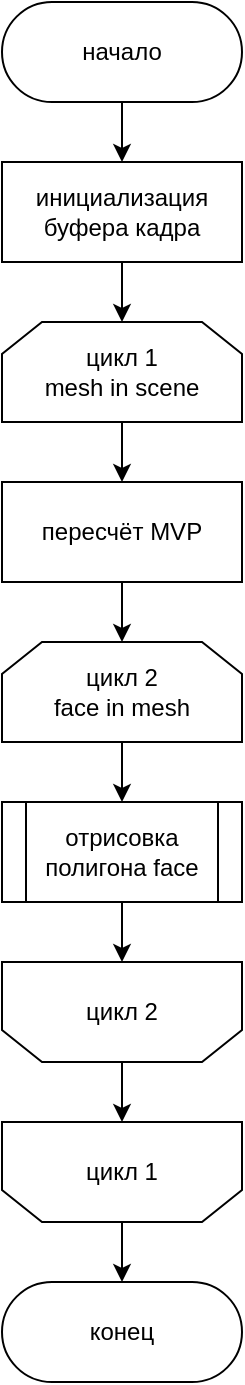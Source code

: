 <mxfile version="15.8.7" type="device" pages="3"><diagram id="R_D0q8kYQ1sxNgOeD_cc" name="fast"><mxGraphModel dx="1422" dy="905" grid="1" gridSize="10" guides="1" tooltips="1" connect="1" arrows="1" fold="1" page="1" pageScale="1" pageWidth="850" pageHeight="1100" math="0" shadow="0"><root><mxCell id="0"/><mxCell id="1" parent="0"/><mxCell id="17" style="edgeStyle=none;html=1;" parent="1" source="2" target="4" edge="1"><mxGeometry relative="1" as="geometry"/></mxCell><mxCell id="2" value="начало" style="rounded=1;whiteSpace=wrap;html=1;arcSize=50;" parent="1" vertex="1"><mxGeometry x="365" y="190" width="120" height="50" as="geometry"/></mxCell><mxCell id="3" value="конец" style="rounded=1;whiteSpace=wrap;html=1;arcSize=50;" parent="1" vertex="1"><mxGeometry x="365" y="830" width="120" height="50" as="geometry"/></mxCell><mxCell id="18" style="edgeStyle=none;html=1;" parent="1" source="4" target="6" edge="1"><mxGeometry relative="1" as="geometry"/></mxCell><mxCell id="4" value="инициализация буфера кадра" style="rounded=0;whiteSpace=wrap;html=1;" parent="1" vertex="1"><mxGeometry x="365" y="270" width="120" height="50" as="geometry"/></mxCell><mxCell id="22" style="edgeStyle=orthogonalEdgeStyle;html=1;" parent="1" source="6" target="10" edge="1"><mxGeometry relative="1" as="geometry"/></mxCell><mxCell id="6" value="цикл 1&lt;br&gt;mesh in scene" style="shape=loopLimit;whiteSpace=wrap;html=1;" parent="1" vertex="1"><mxGeometry x="365" y="350" width="120" height="50" as="geometry"/></mxCell><mxCell id="20" style="edgeStyle=orthogonalEdgeStyle;html=1;" parent="1" source="7" target="3" edge="1"><mxGeometry relative="1" as="geometry"/></mxCell><mxCell id="7" value="цикл 1" style="shape=loopLimit;whiteSpace=wrap;html=1;direction=west;" parent="1" vertex="1"><mxGeometry x="365" y="750" width="120" height="50" as="geometry"/></mxCell><mxCell id="15" style="edgeStyle=none;html=1;" parent="1" source="8" target="13" edge="1"><mxGeometry relative="1" as="geometry"/></mxCell><mxCell id="8" value="отрисовка полигона face" style="shape=process;whiteSpace=wrap;html=1;backgroundOutline=1;" parent="1" vertex="1"><mxGeometry x="365" y="590" width="120" height="50" as="geometry"/></mxCell><mxCell id="16" style="edgeStyle=none;html=1;" parent="1" source="10" target="12" edge="1"><mxGeometry relative="1" as="geometry"/></mxCell><mxCell id="10" value="пересчёт MVP" style="rounded=0;whiteSpace=wrap;html=1;" parent="1" vertex="1"><mxGeometry x="365" y="430" width="120" height="50" as="geometry"/></mxCell><mxCell id="14" style="edgeStyle=none;html=1;" parent="1" source="12" target="8" edge="1"><mxGeometry relative="1" as="geometry"/></mxCell><mxCell id="12" value="цикл 2&lt;br&gt;face in mesh" style="shape=loopLimit;whiteSpace=wrap;html=1;" parent="1" vertex="1"><mxGeometry x="365" y="510" width="120" height="50" as="geometry"/></mxCell><mxCell id="21" style="edgeStyle=orthogonalEdgeStyle;html=1;" parent="1" source="13" target="7" edge="1"><mxGeometry relative="1" as="geometry"/></mxCell><mxCell id="13" value="цикл 2" style="shape=loopLimit;whiteSpace=wrap;html=1;direction=west;" parent="1" vertex="1"><mxGeometry x="365" y="670" width="120" height="50" as="geometry"/></mxCell></root></mxGraphModel></diagram><diagram id="SSrSrrBjZCCvqvKjDn0n" name="draw-face"><mxGraphModel dx="1185" dy="754" grid="1" gridSize="10" guides="1" tooltips="1" connect="1" arrows="1" fold="1" page="1" pageScale="1" pageWidth="850" pageHeight="1100" math="0" shadow="0"><root><mxCell id="G0he2C45qg6hBuPShCKI-0"/><mxCell id="G0he2C45qg6hBuPShCKI-1" parent="G0he2C45qg6hBuPShCKI-0"/><mxCell id="nqAhGIpaKgUJMUDz5xZU-0" style="edgeStyle=none;html=1;" edge="1" parent="G0he2C45qg6hBuPShCKI-1" source="nqAhGIpaKgUJMUDz5xZU-1" target="nqAhGIpaKgUJMUDz5xZU-3"><mxGeometry relative="1" as="geometry"/></mxCell><mxCell id="nqAhGIpaKgUJMUDz5xZU-1" value="начало" style="rounded=1;whiteSpace=wrap;html=1;arcSize=50;" vertex="1" parent="G0he2C45qg6hBuPShCKI-1"><mxGeometry x="405" y="330" width="140" height="50" as="geometry"/></mxCell><mxCell id="nqAhGIpaKgUJMUDz5xZU-7" style="edgeStyle=orthogonalEdgeStyle;rounded=0;orthogonalLoop=1;jettySize=auto;html=1;" edge="1" parent="G0he2C45qg6hBuPShCKI-1" source="nqAhGIpaKgUJMUDz5xZU-3" target="nqAhGIpaKgUJMUDz5xZU-6"><mxGeometry relative="1" as="geometry"/></mxCell><mxCell id="nqAhGIpaKgUJMUDz5xZU-3" value="отсечение полигона пирамидой видимости" style="rounded=0;whiteSpace=wrap;html=1;" vertex="1" parent="G0he2C45qg6hBuPShCKI-1"><mxGeometry x="405" y="410" width="140" height="50" as="geometry"/></mxCell><mxCell id="nqAhGIpaKgUJMUDz5xZU-5" value="конец" style="rounded=1;whiteSpace=wrap;html=1;arcSize=50;" vertex="1" parent="G0he2C45qg6hBuPShCKI-1"><mxGeometry x="405" y="720" width="140" height="50" as="geometry"/></mxCell><mxCell id="nqAhGIpaKgUJMUDz5xZU-9" style="edgeStyle=orthogonalEdgeStyle;rounded=0;orthogonalLoop=1;jettySize=auto;html=1;exitX=0;exitY=0.5;exitDx=0;exitDy=0;entryX=0.5;entryY=0;entryDx=0;entryDy=0;" edge="1" parent="G0he2C45qg6hBuPShCKI-1" source="nqAhGIpaKgUJMUDz5xZU-6" target="nqAhGIpaKgUJMUDz5xZU-8"><mxGeometry relative="1" as="geometry"/></mxCell><mxCell id="nqAhGIpaKgUJMUDz5xZU-11" style="edgeStyle=orthogonalEdgeStyle;rounded=0;orthogonalLoop=1;jettySize=auto;html=1;exitX=1;exitY=0.5;exitDx=0;exitDy=0;" edge="1" parent="G0he2C45qg6hBuPShCKI-1" source="nqAhGIpaKgUJMUDz5xZU-6" target="nqAhGIpaKgUJMUDz5xZU-10"><mxGeometry relative="1" as="geometry"/></mxCell><mxCell id="nqAhGIpaKgUJMUDz5xZU-6" value="lighting = Flat ?" style="rhombus;whiteSpace=wrap;html=1;" vertex="1" parent="G0he2C45qg6hBuPShCKI-1"><mxGeometry x="405" y="490" width="140" height="50" as="geometry"/></mxCell><mxCell id="nqAhGIpaKgUJMUDz5xZU-14" style="edgeStyle=orthogonalEdgeStyle;rounded=0;orthogonalLoop=1;jettySize=auto;html=1;exitX=1;exitY=0.5;exitDx=0;exitDy=0;" edge="1" parent="G0he2C45qg6hBuPShCKI-1" source="nqAhGIpaKgUJMUDz5xZU-8" target="nqAhGIpaKgUJMUDz5xZU-12"><mxGeometry relative="1" as="geometry"/></mxCell><mxCell id="nqAhGIpaKgUJMUDz5xZU-15" style="edgeStyle=orthogonalEdgeStyle;rounded=0;orthogonalLoop=1;jettySize=auto;html=1;exitX=0;exitY=0.5;exitDx=0;exitDy=0;" edge="1" parent="G0he2C45qg6hBuPShCKI-1" source="nqAhGIpaKgUJMUDz5xZU-8" target="nqAhGIpaKgUJMUDz5xZU-13"><mxGeometry relative="1" as="geometry"/></mxCell><mxCell id="nqAhGIpaKgUJMUDz5xZU-8" value="lighting = Gouraud ?" style="rhombus;whiteSpace=wrap;html=1;" vertex="1" parent="G0he2C45qg6hBuPShCKI-1"><mxGeometry x="245" y="540" width="140" height="50" as="geometry"/></mxCell><mxCell id="nqAhGIpaKgUJMUDz5xZU-18" style="edgeStyle=orthogonalEdgeStyle;rounded=0;orthogonalLoop=1;jettySize=auto;html=1;exitX=0.5;exitY=1;exitDx=0;exitDy=0;" edge="1" parent="G0he2C45qg6hBuPShCKI-1" source="nqAhGIpaKgUJMUDz5xZU-10" target="nqAhGIpaKgUJMUDz5xZU-5"><mxGeometry relative="1" as="geometry"><Array as="points"><mxPoint x="635" y="700"/><mxPoint x="475" y="700"/></Array></mxGeometry></mxCell><mxCell id="nqAhGIpaKgUJMUDz5xZU-10" value="однотонная отрисовка" style="shape=process;whiteSpace=wrap;html=1;backgroundOutline=1;fontFamily=Helvetica;fontSize=12;fontColor=rgb(0, 0, 0);align=center;strokeColor=rgb(0, 0, 0);fillColor=rgb(255, 255, 255);" vertex="1" parent="G0he2C45qg6hBuPShCKI-1"><mxGeometry x="565" y="610" width="140" height="50" as="geometry"/></mxCell><mxCell id="nqAhGIpaKgUJMUDz5xZU-17" style="edgeStyle=orthogonalEdgeStyle;rounded=0;orthogonalLoop=1;jettySize=auto;html=1;exitX=0.5;exitY=1;exitDx=0;exitDy=0;entryX=0.5;entryY=0;entryDx=0;entryDy=0;" edge="1" parent="G0he2C45qg6hBuPShCKI-1" source="nqAhGIpaKgUJMUDz5xZU-12" target="nqAhGIpaKgUJMUDz5xZU-5"><mxGeometry relative="1" as="geometry"><mxPoint x="315" y="710" as="targetPoint"/><Array as="points"><mxPoint x="415" y="680"/><mxPoint x="315" y="680"/><mxPoint x="315" y="700"/><mxPoint x="475" y="700"/></Array></mxGeometry></mxCell><mxCell id="nqAhGIpaKgUJMUDz5xZU-12" value="отрисовка по Гуро" style="shape=process;whiteSpace=wrap;html=1;backgroundOutline=1;fontFamily=Helvetica;fontSize=12;fontColor=rgb(0, 0, 0);align=center;strokeColor=rgb(0, 0, 0);fillColor=rgb(255, 255, 255);" vertex="1" parent="G0he2C45qg6hBuPShCKI-1"><mxGeometry x="345" y="610" width="140" height="50" as="geometry"/></mxCell><mxCell id="nqAhGIpaKgUJMUDz5xZU-16" style="edgeStyle=orthogonalEdgeStyle;rounded=0;orthogonalLoop=1;jettySize=auto;html=1;exitX=0.5;exitY=1;exitDx=0;exitDy=0;" edge="1" parent="G0he2C45qg6hBuPShCKI-1" source="nqAhGIpaKgUJMUDz5xZU-13" target="nqAhGIpaKgUJMUDz5xZU-5"><mxGeometry relative="1" as="geometry"><mxPoint x="445" y="710" as="targetPoint"/><Array as="points"><mxPoint x="215" y="680"/><mxPoint x="315" y="680"/><mxPoint x="315" y="700"/><mxPoint x="475" y="700"/></Array></mxGeometry></mxCell><mxCell id="nqAhGIpaKgUJMUDz5xZU-13" value="отрисовка по Фонгу" style="shape=process;whiteSpace=wrap;html=1;backgroundOutline=1;fontFamily=Helvetica;fontSize=12;fontColor=rgb(0, 0, 0);align=center;strokeColor=rgb(0, 0, 0);fillColor=rgb(255, 255, 255);" vertex="1" parent="G0he2C45qg6hBuPShCKI-1"><mxGeometry x="145" y="610" width="140" height="50" as="geometry"/></mxCell><mxCell id="Ro0Z2NfPmtg7DdAuBzy4-0" value="да" style="text;html=1;strokeColor=none;fillColor=none;align=center;verticalAlign=middle;whiteSpace=wrap;rounded=0;" vertex="1" parent="G0he2C45qg6hBuPShCKI-1"><mxGeometry x="560" y="490" width="70" height="30" as="geometry"/></mxCell><mxCell id="Ro0Z2NfPmtg7DdAuBzy4-1" value="да" style="text;html=1;strokeColor=none;fillColor=none;align=center;verticalAlign=middle;whiteSpace=wrap;rounded=0;" vertex="1" parent="G0he2C45qg6hBuPShCKI-1"><mxGeometry x="370" y="540" width="70" height="30" as="geometry"/></mxCell></root></mxGraphModel></diagram><diagram id="OC88fdXU0cZv_MxEWWQS" name="fancy"><mxGraphModel dx="1422" dy="905" grid="1" gridSize="10" guides="1" tooltips="1" connect="1" arrows="1" fold="1" page="1" pageScale="1" pageWidth="850" pageHeight="1100" math="0" shadow="0"><root><mxCell id="GK6icAmkakKOXfqNd7DM-0"/><mxCell id="GK6icAmkakKOXfqNd7DM-1" parent="GK6icAmkakKOXfqNd7DM-0"/><mxCell id="7jd92SJ5ZUgN0MDEEPYe-2" style="edgeStyle=orthogonalEdgeStyle;rounded=0;orthogonalLoop=1;jettySize=auto;html=1;" edge="1" parent="GK6icAmkakKOXfqNd7DM-1" source="daLJKPX9Qbl4wfHfhpYr-0" target="7jd92SJ5ZUgN0MDEEPYe-0"><mxGeometry relative="1" as="geometry"/></mxCell><mxCell id="daLJKPX9Qbl4wfHfhpYr-0" value="начало" style="rounded=1;whiteSpace=wrap;html=1;arcSize=50;" vertex="1" parent="GK6icAmkakKOXfqNd7DM-1"><mxGeometry x="365" y="165" width="120" height="50" as="geometry"/></mxCell><mxCell id="daLJKPX9Qbl4wfHfhpYr-1" value="конец" style="rounded=1;whiteSpace=wrap;html=1;arcSize=50;" vertex="1" parent="GK6icAmkakKOXfqNd7DM-1"><mxGeometry x="365" y="885" width="120" height="50" as="geometry"/></mxCell><mxCell id="7jd92SJ5ZUgN0MDEEPYe-3" style="edgeStyle=orthogonalEdgeStyle;rounded=0;orthogonalLoop=1;jettySize=auto;html=1;" edge="1" parent="GK6icAmkakKOXfqNd7DM-1" source="7jd92SJ5ZUgN0MDEEPYe-0" target="7jd92SJ5ZUgN0MDEEPYe-1"><mxGeometry relative="1" as="geometry"/></mxCell><mxCell id="7jd92SJ5ZUgN0MDEEPYe-0" value="цикл 1&lt;br&gt;row &amp;lt; height" style="shape=loopLimit;whiteSpace=wrap;html=1;" vertex="1" parent="GK6icAmkakKOXfqNd7DM-1"><mxGeometry x="365" y="245" width="120" height="50" as="geometry"/></mxCell><mxCell id="_Pbv6128HPEx8gdSkf3_-10" style="edgeStyle=orthogonalEdgeStyle;rounded=0;orthogonalLoop=1;jettySize=auto;html=1;" edge="1" parent="GK6icAmkakKOXfqNd7DM-1" source="7jd92SJ5ZUgN0MDEEPYe-1" target="_Pbv6128HPEx8gdSkf3_-0"><mxGeometry relative="1" as="geometry"/></mxCell><mxCell id="7jd92SJ5ZUgN0MDEEPYe-1" value="цикл 2&lt;br&gt;col &amp;lt; width" style="shape=loopLimit;whiteSpace=wrap;html=1;" vertex="1" parent="GK6icAmkakKOXfqNd7DM-1"><mxGeometry x="365" y="325" width="120" height="50" as="geometry"/></mxCell><mxCell id="_Pbv6128HPEx8gdSkf3_-12" style="edgeStyle=orthogonalEdgeStyle;rounded=0;orthogonalLoop=1;jettySize=auto;html=1;" edge="1" parent="GK6icAmkakKOXfqNd7DM-1" source="_Pbv6128HPEx8gdSkf3_-0" target="_Pbv6128HPEx8gdSkf3_-4"><mxGeometry relative="1" as="geometry"/></mxCell><mxCell id="_Pbv6128HPEx8gdSkf3_-0" value="расчёт луча&lt;br&gt;из пикселя&lt;br&gt;(row, col)" style="shape=process;whiteSpace=wrap;html=1;backgroundOutline=1;fontFamily=Helvetica;fontSize=12;fontColor=rgb(0, 0, 0);align=center;strokeColor=rgb(0, 0, 0);fillColor=rgb(255, 255, 255);" vertex="1" parent="GK6icAmkakKOXfqNd7DM-1"><mxGeometry x="365" y="405" width="120" height="50" as="geometry"/></mxCell><mxCell id="_Pbv6128HPEx8gdSkf3_-9" style="edgeStyle=orthogonalEdgeStyle;rounded=0;orthogonalLoop=1;jettySize=auto;html=1;" edge="1" parent="GK6icAmkakKOXfqNd7DM-1" source="_Pbv6128HPEx8gdSkf3_-1" target="_Pbv6128HPEx8gdSkf3_-5"><mxGeometry relative="1" as="geometry"/></mxCell><mxCell id="_Pbv6128HPEx8gdSkf3_-1" value="цикл 2" style="shape=loopLimit;whiteSpace=wrap;html=1;direction=west;" vertex="1" parent="GK6icAmkakKOXfqNd7DM-1"><mxGeometry x="365" y="645" width="120" height="50" as="geometry"/></mxCell><mxCell id="_Pbv6128HPEx8gdSkf3_-7" style="edgeStyle=orthogonalEdgeStyle;rounded=0;orthogonalLoop=1;jettySize=auto;html=1;" edge="1" parent="GK6icAmkakKOXfqNd7DM-1" source="_Pbv6128HPEx8gdSkf3_-2" target="daLJKPX9Qbl4wfHfhpYr-1"><mxGeometry relative="1" as="geometry"/></mxCell><mxCell id="_Pbv6128HPEx8gdSkf3_-2" value="цикл 1" style="shape=loopLimit;whiteSpace=wrap;html=1;direction=west;" vertex="1" parent="GK6icAmkakKOXfqNd7DM-1"><mxGeometry x="365" y="805" width="120" height="50" as="geometry"/></mxCell><mxCell id="_Pbv6128HPEx8gdSkf3_-8" style="edgeStyle=orthogonalEdgeStyle;rounded=0;orthogonalLoop=1;jettySize=auto;html=1;" edge="1" parent="GK6icAmkakKOXfqNd7DM-1" source="_Pbv6128HPEx8gdSkf3_-3" target="_Pbv6128HPEx8gdSkf3_-1"><mxGeometry relative="1" as="geometry"/></mxCell><mxCell id="_Pbv6128HPEx8gdSkf3_-3" value="col := col + 1" style="rounded=0;whiteSpace=wrap;html=1;" vertex="1" parent="GK6icAmkakKOXfqNd7DM-1"><mxGeometry x="365" y="565" width="120" height="50" as="geometry"/></mxCell><mxCell id="_Pbv6128HPEx8gdSkf3_-13" style="edgeStyle=orthogonalEdgeStyle;rounded=0;orthogonalLoop=1;jettySize=auto;html=1;" edge="1" parent="GK6icAmkakKOXfqNd7DM-1" source="_Pbv6128HPEx8gdSkf3_-4" target="_Pbv6128HPEx8gdSkf3_-3"><mxGeometry relative="1" as="geometry"/></mxCell><mxCell id="_Pbv6128HPEx8gdSkf3_-4" value="трассировка луча" style="shape=process;whiteSpace=wrap;html=1;backgroundOutline=1;fontFamily=Helvetica;fontSize=12;fontColor=rgb(0, 0, 0);align=center;strokeColor=rgb(0, 0, 0);fillColor=rgb(255, 255, 255);" vertex="1" parent="GK6icAmkakKOXfqNd7DM-1"><mxGeometry x="365" y="485" width="120" height="50" as="geometry"/></mxCell><mxCell id="_Pbv6128HPEx8gdSkf3_-6" style="edgeStyle=orthogonalEdgeStyle;rounded=0;orthogonalLoop=1;jettySize=auto;html=1;" edge="1" parent="GK6icAmkakKOXfqNd7DM-1" source="_Pbv6128HPEx8gdSkf3_-5" target="_Pbv6128HPEx8gdSkf3_-2"><mxGeometry relative="1" as="geometry"/></mxCell><mxCell id="_Pbv6128HPEx8gdSkf3_-5" value="row := row + 1" style="rounded=0;whiteSpace=wrap;html=1;" vertex="1" parent="GK6icAmkakKOXfqNd7DM-1"><mxGeometry x="365" y="725" width="120" height="50" as="geometry"/></mxCell></root></mxGraphModel></diagram></mxfile>
